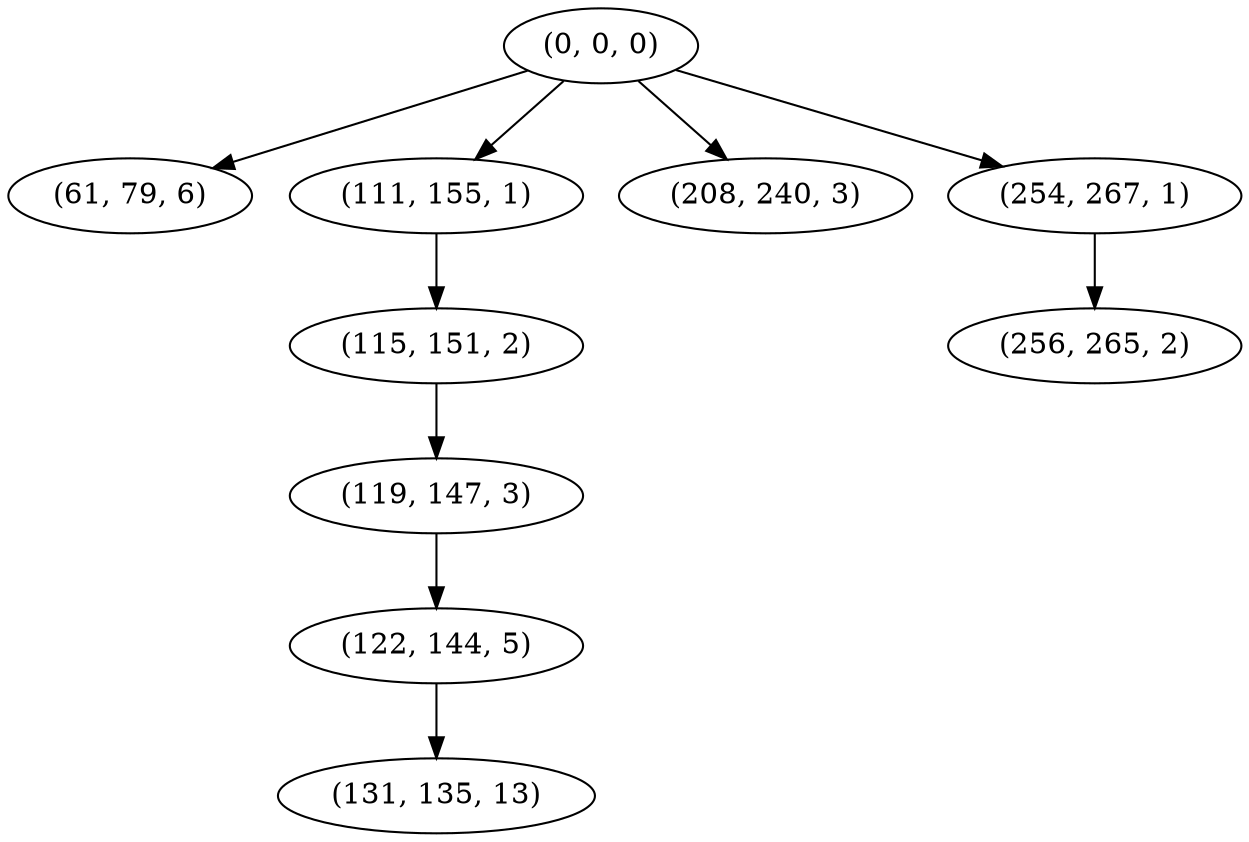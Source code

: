 digraph tree {
    "(0, 0, 0)";
    "(61, 79, 6)";
    "(111, 155, 1)";
    "(115, 151, 2)";
    "(119, 147, 3)";
    "(122, 144, 5)";
    "(131, 135, 13)";
    "(208, 240, 3)";
    "(254, 267, 1)";
    "(256, 265, 2)";
    "(0, 0, 0)" -> "(61, 79, 6)";
    "(0, 0, 0)" -> "(111, 155, 1)";
    "(0, 0, 0)" -> "(208, 240, 3)";
    "(0, 0, 0)" -> "(254, 267, 1)";
    "(111, 155, 1)" -> "(115, 151, 2)";
    "(115, 151, 2)" -> "(119, 147, 3)";
    "(119, 147, 3)" -> "(122, 144, 5)";
    "(122, 144, 5)" -> "(131, 135, 13)";
    "(254, 267, 1)" -> "(256, 265, 2)";
}
